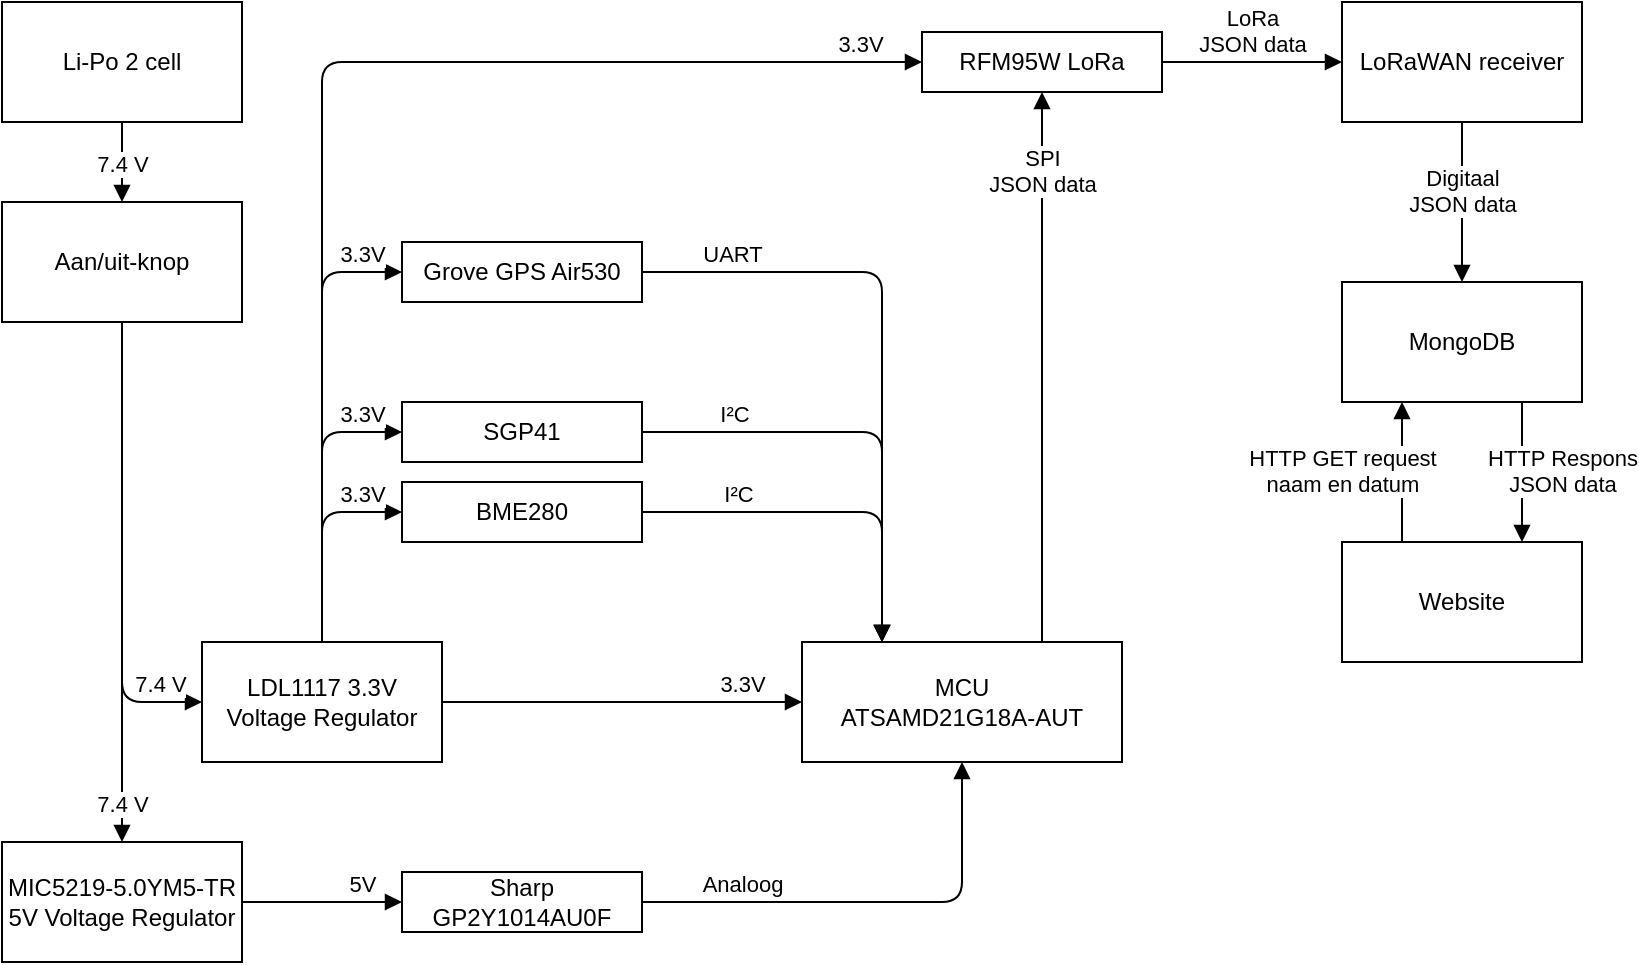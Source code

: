 <mxfile version="15.7.3" type="device"><diagram id="DnlSXQdmpU_UbplTDDjH" name="Pagina-1"><mxGraphModel dx="1102" dy="875" grid="1" gridSize="10" guides="1" tooltips="1" connect="1" arrows="1" fold="1" page="1" pageScale="1" pageWidth="827" pageHeight="1169" math="0" shadow="0"><root><mxCell id="0"/><mxCell id="1" parent="0"/><mxCell id="5vOnl-Bp9BRZOPpWkiGO-2" value="Aan/uit-knop" style="rounded=0;whiteSpace=wrap;html=1;" parent="1" vertex="1"><mxGeometry x="40" y="140" width="120" height="60" as="geometry"/></mxCell><mxCell id="vBzpkqg0vLZWILdxWITh-1" value="Li-Po 2 cell" style="rounded=0;whiteSpace=wrap;html=1;" parent="1" vertex="1"><mxGeometry x="40" y="40" width="120" height="60" as="geometry"/></mxCell><mxCell id="vBzpkqg0vLZWILdxWITh-2" value="7.4 V" style="html=1;verticalAlign=bottom;endArrow=block;exitX=0.5;exitY=1;exitDx=0;exitDy=0;entryX=0.5;entryY=0;entryDx=0;entryDy=0;" parent="1" source="vBzpkqg0vLZWILdxWITh-1" target="5vOnl-Bp9BRZOPpWkiGO-2" edge="1"><mxGeometry x="0.5" width="80" relative="1" as="geometry"><mxPoint x="320" y="239.5" as="sourcePoint"/><mxPoint x="340" y="300" as="targetPoint"/><Array as="points"><mxPoint x="100" y="130"/></Array><mxPoint as="offset"/></mxGeometry></mxCell><mxCell id="vBzpkqg0vLZWILdxWITh-4" value="7.4 V" style="html=1;verticalAlign=bottom;endArrow=block;exitX=0.5;exitY=1;exitDx=0;exitDy=0;" parent="1" source="5vOnl-Bp9BRZOPpWkiGO-2" target="AiEvMfuDoS1n28XYG7sD-2" edge="1"><mxGeometry x="0.923" width="80" relative="1" as="geometry"><mxPoint x="110" y="198" as="sourcePoint"/><mxPoint x="100" y="240" as="targetPoint"/><Array as="points"/><mxPoint as="offset"/></mxGeometry></mxCell><mxCell id="srYokaDhOD0vxYr85T8N-5" value="SGP41" style="rounded=0;whiteSpace=wrap;html=1;" parent="1" vertex="1"><mxGeometry x="240" y="240" width="120" height="30" as="geometry"/></mxCell><mxCell id="srYokaDhOD0vxYr85T8N-6" value="BME280" style="rounded=0;whiteSpace=wrap;html=1;" parent="1" vertex="1"><mxGeometry x="240" y="280" width="120" height="30" as="geometry"/></mxCell><mxCell id="srYokaDhOD0vxYr85T8N-7" value="MCU &lt;br&gt;ATSAMD21G18A-AUT" style="rounded=0;whiteSpace=wrap;html=1;" parent="1" vertex="1"><mxGeometry x="440" y="360" width="160" height="60" as="geometry"/></mxCell><mxCell id="srYokaDhOD0vxYr85T8N-9" value="Sharp GP2Y1014AU0F" style="rounded=0;whiteSpace=wrap;html=1;" parent="1" vertex="1"><mxGeometry x="240" y="475" width="120" height="30" as="geometry"/></mxCell><mxCell id="srYokaDhOD0vxYr85T8N-13" value="5V" style="html=1;verticalAlign=bottom;endArrow=block;exitX=1;exitY=0.5;exitDx=0;exitDy=0;entryX=0;entryY=0.5;entryDx=0;entryDy=0;" parent="1" source="AiEvMfuDoS1n28XYG7sD-2" target="srYokaDhOD0vxYr85T8N-9" edge="1"><mxGeometry x="0.5" width="80" relative="1" as="geometry"><mxPoint x="70" y="440" as="sourcePoint"/><mxPoint x="450" y="655" as="targetPoint"/><Array as="points"/><mxPoint as="offset"/></mxGeometry></mxCell><mxCell id="srYokaDhOD0vxYr85T8N-15" value="3.3V" style="html=1;verticalAlign=bottom;endArrow=block;entryX=0;entryY=0.5;entryDx=0;entryDy=0;exitX=1;exitY=0.5;exitDx=0;exitDy=0;" parent="1" source="AiEvMfuDoS1n28XYG7sD-1" target="srYokaDhOD0vxYr85T8N-7" edge="1"><mxGeometry x="0.667" width="80" relative="1" as="geometry"><mxPoint x="230" y="340" as="sourcePoint"/><mxPoint x="250" y="415" as="targetPoint"/><Array as="points"/><mxPoint as="offset"/></mxGeometry></mxCell><mxCell id="srYokaDhOD0vxYr85T8N-21" value="3.3V" style="html=1;verticalAlign=bottom;endArrow=block;entryX=0;entryY=0.5;entryDx=0;entryDy=0;" parent="1" target="srYokaDhOD0vxYr85T8N-5" edge="1"><mxGeometry x="0.68" width="80" relative="1" as="geometry"><mxPoint x="200" y="340" as="sourcePoint"/><mxPoint x="250" y="225" as="targetPoint"/><Array as="points"><mxPoint x="200" y="255"/></Array><mxPoint as="offset"/></mxGeometry></mxCell><mxCell id="srYokaDhOD0vxYr85T8N-22" value="3.3V" style="html=1;verticalAlign=bottom;endArrow=block;entryX=0;entryY=0.5;entryDx=0;entryDy=0;" parent="1" target="srYokaDhOD0vxYr85T8N-6" edge="1"><mxGeometry x="0.529" width="80" relative="1" as="geometry"><mxPoint x="200" y="340" as="sourcePoint"/><mxPoint x="250" y="265" as="targetPoint"/><Array as="points"><mxPoint x="200" y="295"/></Array><mxPoint as="offset"/></mxGeometry></mxCell><mxCell id="srYokaDhOD0vxYr85T8N-25" value="Analoog" style="html=1;verticalAlign=bottom;endArrow=block;exitX=1;exitY=0.5;exitDx=0;exitDy=0;entryX=0.5;entryY=1;entryDx=0;entryDy=0;" parent="1" source="srYokaDhOD0vxYr85T8N-9" target="srYokaDhOD0vxYr85T8N-7" edge="1"><mxGeometry x="-0.568" width="80" relative="1" as="geometry"><mxPoint x="370" y="555" as="sourcePoint"/><mxPoint x="515" y="510" as="targetPoint"/><Array as="points"><mxPoint x="520" y="490"/></Array><mxPoint as="offset"/></mxGeometry></mxCell><mxCell id="srYokaDhOD0vxYr85T8N-26" value="I²C" style="html=1;verticalAlign=bottom;endArrow=block;exitX=1;exitY=0.5;exitDx=0;exitDy=0;entryX=0.25;entryY=0;entryDx=0;entryDy=0;" parent="1" source="srYokaDhOD0vxYr85T8N-6" target="srYokaDhOD0vxYr85T8N-7" edge="1"><mxGeometry x="-0.484" width="80" relative="1" as="geometry"><mxPoint x="370" y="415" as="sourcePoint"/><mxPoint x="480" y="380" as="targetPoint"/><Array as="points"><mxPoint x="480" y="295"/></Array><mxPoint as="offset"/></mxGeometry></mxCell><mxCell id="srYokaDhOD0vxYr85T8N-27" value="I²C" style="html=1;verticalAlign=bottom;endArrow=block;entryX=0.25;entryY=0;entryDx=0;entryDy=0;exitX=1;exitY=0.5;exitDx=0;exitDy=0;" parent="1" source="srYokaDhOD0vxYr85T8N-5" target="srYokaDhOD0vxYr85T8N-7" edge="1"><mxGeometry x="-0.59" width="80" relative="1" as="geometry"><mxPoint x="380" y="255" as="sourcePoint"/><mxPoint x="500.0" y="270" as="targetPoint"/><Array as="points"><mxPoint x="480" y="255"/></Array><mxPoint as="offset"/></mxGeometry></mxCell><mxCell id="srYokaDhOD0vxYr85T8N-34" value="LoRaWAN receiver" style="rounded=0;whiteSpace=wrap;html=1;" parent="1" vertex="1"><mxGeometry x="710" y="40" width="120" height="60" as="geometry"/></mxCell><mxCell id="srYokaDhOD0vxYr85T8N-35" value="MongoDB" style="rounded=0;whiteSpace=wrap;html=1;" parent="1" vertex="1"><mxGeometry x="710" y="180" width="120" height="60" as="geometry"/></mxCell><mxCell id="srYokaDhOD0vxYr85T8N-36" value="Website" style="rounded=0;whiteSpace=wrap;html=1;" parent="1" vertex="1"><mxGeometry x="710" y="310" width="120" height="60" as="geometry"/></mxCell><mxCell id="srYokaDhOD0vxYr85T8N-37" value="HTTP GET request&lt;br&gt;naam en datum" style="html=1;verticalAlign=bottom;endArrow=block;exitX=0.25;exitY=0;exitDx=0;exitDy=0;entryX=0.25;entryY=1;entryDx=0;entryDy=0;" parent="1" edge="1"><mxGeometry x="-0.429" y="30" width="80" relative="1" as="geometry"><mxPoint x="740" y="310" as="sourcePoint"/><mxPoint x="740" y="240" as="targetPoint"/><mxPoint as="offset"/></mxGeometry></mxCell><mxCell id="srYokaDhOD0vxYr85T8N-38" value="HTTP Respons&lt;br&gt;JSON data" style="html=1;verticalAlign=bottom;endArrow=block;exitX=0.75;exitY=1;exitDx=0;exitDy=0;entryX=0.75;entryY=0;entryDx=0;entryDy=0;" parent="1" source="srYokaDhOD0vxYr85T8N-35" target="srYokaDhOD0vxYr85T8N-36" edge="1"><mxGeometry x="0.429" y="20" width="80" relative="1" as="geometry"><mxPoint x="510" y="180" as="sourcePoint"/><mxPoint x="590" y="180" as="targetPoint"/><mxPoint as="offset"/></mxGeometry></mxCell><mxCell id="srYokaDhOD0vxYr85T8N-39" value="Digitaal&lt;br&gt;JSON data" style="html=1;verticalAlign=bottom;endArrow=block;exitX=0.5;exitY=1;exitDx=0;exitDy=0;entryX=0.5;entryY=0;entryDx=0;entryDy=0;" parent="1" source="srYokaDhOD0vxYr85T8N-34" target="srYokaDhOD0vxYr85T8N-35" edge="1"><mxGeometry x="0.25" width="80" relative="1" as="geometry"><mxPoint x="769.58" y="110" as="sourcePoint"/><mxPoint x="783" y="160" as="targetPoint"/><mxPoint as="offset"/></mxGeometry></mxCell><mxCell id="E2bTZ94-ArNE7u7Xh1Ha-2" value="RFM95W LoRa" style="rounded=0;whiteSpace=wrap;html=1;" parent="1" vertex="1"><mxGeometry x="500" y="55" width="120" height="30" as="geometry"/></mxCell><mxCell id="E2bTZ94-ArNE7u7Xh1Ha-3" value="LoRa&lt;br&gt;JSON data" style="html=1;verticalAlign=bottom;endArrow=block;exitX=1;exitY=0.5;exitDx=0;exitDy=0;entryX=0;entryY=0.5;entryDx=0;entryDy=0;" parent="1" source="E2bTZ94-ArNE7u7Xh1Ha-2" target="srYokaDhOD0vxYr85T8N-34" edge="1"><mxGeometry width="80" relative="1" as="geometry"><mxPoint x="640.0" y="110" as="sourcePoint"/><mxPoint x="640.0" y="190.0" as="targetPoint"/><mxPoint as="offset"/></mxGeometry></mxCell><mxCell id="E2bTZ94-ArNE7u7Xh1Ha-4" value="Grove GPS Air530" style="rounded=0;whiteSpace=wrap;html=1;" parent="1" vertex="1"><mxGeometry x="240" y="160" width="120" height="30" as="geometry"/></mxCell><mxCell id="E2bTZ94-ArNE7u7Xh1Ha-5" value="3.3V" style="html=1;verticalAlign=bottom;endArrow=block;entryX=0;entryY=0.5;entryDx=0;entryDy=0;" parent="1" target="E2bTZ94-ArNE7u7Xh1Ha-4" edge="1"><mxGeometry x="0.805" width="80" relative="1" as="geometry"><mxPoint x="200" y="340" as="sourcePoint"/><mxPoint x="250" y="145" as="targetPoint"/><Array as="points"><mxPoint x="200" y="175"/></Array><mxPoint as="offset"/></mxGeometry></mxCell><mxCell id="E2bTZ94-ArNE7u7Xh1Ha-6" value="UART" style="html=1;verticalAlign=bottom;endArrow=block;exitX=1;exitY=0.5;exitDx=0;exitDy=0;entryX=0.25;entryY=0;entryDx=0;entryDy=0;" parent="1" source="E2bTZ94-ArNE7u7Xh1Ha-4" target="srYokaDhOD0vxYr85T8N-7" edge="1"><mxGeometry x="-0.709" width="80" relative="1" as="geometry"><mxPoint x="380" y="180" as="sourcePoint"/><mxPoint x="520" y="240" as="targetPoint"/><Array as="points"><mxPoint x="480" y="175"/></Array><mxPoint as="offset"/></mxGeometry></mxCell><mxCell id="E2bTZ94-ArNE7u7Xh1Ha-7" value="3.3V" style="html=1;verticalAlign=bottom;endArrow=block;entryX=0;entryY=0.5;entryDx=0;entryDy=0;exitX=0.5;exitY=0;exitDx=0;exitDy=0;" parent="1" source="AiEvMfuDoS1n28XYG7sD-1" target="E2bTZ94-ArNE7u7Xh1Ha-2" edge="1"><mxGeometry x="0.893" width="80" relative="1" as="geometry"><mxPoint x="200" y="340" as="sourcePoint"/><mxPoint x="250" y="185.0" as="targetPoint"/><Array as="points"><mxPoint x="200" y="70"/></Array><mxPoint as="offset"/></mxGeometry></mxCell><mxCell id="E2bTZ94-ArNE7u7Xh1Ha-8" value="SPI&lt;br&gt;JSON data" style="html=1;verticalAlign=bottom;endArrow=block;entryX=0.5;entryY=1;entryDx=0;entryDy=0;" parent="1" target="E2bTZ94-ArNE7u7Xh1Ha-2" edge="1"><mxGeometry x="0.601" width="80" relative="1" as="geometry"><mxPoint x="560" y="360" as="sourcePoint"/><mxPoint x="570" y="100" as="targetPoint"/><mxPoint as="offset"/><Array as="points"/></mxGeometry></mxCell><mxCell id="AiEvMfuDoS1n28XYG7sD-1" value="LDL1117 3.3V&lt;br&gt;Voltage Regulator" style="rounded=0;whiteSpace=wrap;html=1;" parent="1" vertex="1"><mxGeometry x="140" y="360" width="120" height="60" as="geometry"/></mxCell><mxCell id="AiEvMfuDoS1n28XYG7sD-2" value="MIC5219-5.0YM5-TR&lt;br&gt;5V Voltage Regulator" style="rounded=0;whiteSpace=wrap;html=1;" parent="1" vertex="1"><mxGeometry x="40" y="460" width="120" height="60" as="geometry"/></mxCell><mxCell id="AiEvMfuDoS1n28XYG7sD-3" value="7.4 V" style="html=1;verticalAlign=bottom;endArrow=block;exitX=0.5;exitY=1;exitDx=0;exitDy=0;entryX=0;entryY=0.5;entryDx=0;entryDy=0;" parent="1" target="AiEvMfuDoS1n28XYG7sD-1" edge="1"><mxGeometry x="0.818" width="80" relative="1" as="geometry"><mxPoint x="100" y="200" as="sourcePoint"/><mxPoint x="140" y="380" as="targetPoint"/><Array as="points"><mxPoint x="100" y="390"/></Array><mxPoint as="offset"/></mxGeometry></mxCell></root></mxGraphModel></diagram></mxfile>